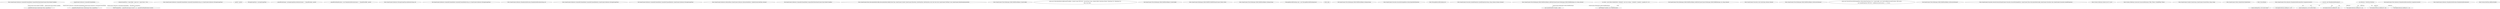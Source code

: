 digraph  {
n17 [label="QuantConnect.Indicators.CommodityChannelIndex", span=""];
n0 [cluster="QuantConnect.Indicators.CommodityChannelIndex.CommodityChannelIndex(string, int, QuantConnect.Indicators.MovingAverageType)", label="Entry QuantConnect.Indicators.CommodityChannelIndex.CommodityChannelIndex(string, int, QuantConnect.Indicators.MovingAverageType)", span="55-55"];
n1 [cluster="QuantConnect.Indicators.CommodityChannelIndex.CommodityChannelIndex(string, int, QuantConnect.Indicators.MovingAverageType)", label="_period = period", span="58-58"];
n2 [cluster="QuantConnect.Indicators.CommodityChannelIndex.CommodityChannelIndex(string, int, QuantConnect.Indicators.MovingAverageType)", label="MovingAverageType = movingAverageType", span="59-59"];
n3 [cluster="QuantConnect.Indicators.CommodityChannelIndex.CommodityChannelIndex(string, int, QuantConnect.Indicators.MovingAverageType)", label="_typicalPriceAverage = movingAverageType.AsIndicator(name + ''_TypicalPriceAvg'', period)", span="60-60"];
n4 [cluster="QuantConnect.Indicators.CommodityChannelIndex.CommodityChannelIndex(string, int, QuantConnect.Indicators.MovingAverageType)", label="_typicalPriceMeanDeviation = new MeanAbsoluteDeviation(name + ''_TypicalPriceMAD'', period)", span="61-61"];
n6 [cluster="QuantConnect.Indicators.MovingAverageType.AsIndicator(string, int)", label="Entry QuantConnect.Indicators.MovingAverageType.AsIndicator(string, int)", span="54-54"];
n5 [cluster="QuantConnect.Indicators.CommodityChannelIndex.CommodityChannelIndex(string, int, QuantConnect.Indicators.MovingAverageType)", label="Exit QuantConnect.Indicators.CommodityChannelIndex.CommodityChannelIndex(string, int, QuantConnect.Indicators.MovingAverageType)", span="55-55"];
n7 [cluster="QuantConnect.Indicators.MeanAbsoluteDeviation.MeanAbsoluteDeviation(string, int)", label="Entry QuantConnect.Indicators.MeanAbsoluteDeviation.MeanAbsoluteDeviation(string, int)", span="42-42"];
n8 [cluster="QuantConnect.Indicators.CommodityChannelIndex.CommodityChannelIndex(int, QuantConnect.Indicators.MovingAverageType)", label="Entry QuantConnect.Indicators.CommodityChannelIndex.CommodityChannelIndex(int, QuantConnect.Indicators.MovingAverageType)", span="64-64"];
n9 [cluster="QuantConnect.Indicators.CommodityChannelIndex.CommodityChannelIndex(int, QuantConnect.Indicators.MovingAverageType)", label="Exit QuantConnect.Indicators.CommodityChannelIndex.CommodityChannelIndex(int, QuantConnect.Indicators.MovingAverageType)", span="64-64"];
n10 [cluster="QuantConnect.Indicators.CommodityChannelIndex.ComputeNextValue(QuantConnect.Data.Market.TradeBar)", label="Entry QuantConnect.Indicators.CommodityChannelIndex.ComputeNextValue(QuantConnect.Data.Market.TradeBar)", span="81-81"];
n11 [cluster="QuantConnect.Indicators.CommodityChannelIndex.ComputeNextValue(QuantConnect.Data.Market.TradeBar)", label="decimal typicalPrice = (input.High + input.Low + input.Close) / 3.0m", span="82-82"];
n12 [cluster="QuantConnect.Indicators.CommodityChannelIndex.ComputeNextValue(QuantConnect.Data.Market.TradeBar)", label="_typicalPriceAverage.Update(input.Time, typicalPrice)", span="84-84"];
n13 [cluster="QuantConnect.Indicators.CommodityChannelIndex.ComputeNextValue(QuantConnect.Data.Market.TradeBar)", label="_typicalPriceMeanDeviation.Update(input.Time, typicalPrice)", span="85-85"];
n14 [cluster="QuantConnect.Indicators.CommodityChannelIndex.ComputeNextValue(QuantConnect.Data.Market.TradeBar)", label="return (typicalPrice - _typicalPriceAverage.Current) / (_k * _typicalPriceMeanDeviation.Current);", span="87-87"];
n16 [cluster="QuantConnect.Indicators.IndicatorBase<QuantConnect.Indicators.IndicatorDataPoint>.Update(System.DateTime, decimal)", label="Entry QuantConnect.Indicators.IndicatorBase<QuantConnect.Indicators.IndicatorDataPoint>.Update(System.DateTime, decimal)", span="33-33"];
n15 [cluster="QuantConnect.Indicators.CommodityChannelIndex.ComputeNextValue(QuantConnect.Data.Market.TradeBar)", label="Exit QuantConnect.Indicators.CommodityChannelIndex.ComputeNextValue(QuantConnect.Data.Market.TradeBar)", span="81-81"];
m1_10 [cluster="QuantConnect.Data.SubscriptionDataConfig.SubscriptionDataConfig(System.Type, QuantConnect.Symbol, QuantConnect.Resolution, DateTimeZone, DateTimeZone, bool, bool, bool, bool, QuantConnect.TickType?, bool, QuantConnect.DataNormalizationMode)", file="MeanAbsoluteDeviation.cs", label="Entry QuantConnect.Data.SubscriptionDataConfig.SubscriptionDataConfig(System.Type, QuantConnect.Symbol, QuantConnect.Resolution, DateTimeZone, DateTimeZone, bool, bool, bool, bool, QuantConnect.TickType?, bool, QuantConnect.DataNormalizationMode)", span="157-157"];
m1_5 [cluster="QuantConnect.Tests.Brokerages.GDAX.GDAXTestsHelpers.CreateConfig()", file="MeanAbsoluteDeviation.cs", label="Entry QuantConnect.Tests.Brokerages.GDAX.GDAXTestsHelpers.CreateConfig()", span="19-19"];
m1_8 [cluster="QuantConnect.Tests.Brokerages.GDAX.GDAXTestsHelpers.CreateConfig()", file="MeanAbsoluteDeviation.cs", label="return new SubscriptionDataConfig(typeof(TradeBar), Symbol.Create(''BTCUSD'', SecurityType.Crypto, Market.GDAX), Resolution.Minute, TimeZones.Utc, TimeZones.Utc, \r\n                false, true, false);", span="21-22"];
m1_9 [cluster="QuantConnect.Tests.Brokerages.GDAX.GDAXTestsHelpers.CreateConfig()", file="MeanAbsoluteDeviation.cs", label="Exit QuantConnect.Tests.Brokerages.GDAX.GDAXTestsHelpers.CreateConfig()", span="19-19"];
m1_20 [cluster="QuantConnect.Brokerages.GDAX.GDAXFill.GDAXFill(QuantConnect.Orders.Order)", file="MeanAbsoluteDeviation.cs", label="Entry QuantConnect.Brokerages.GDAX.GDAXFill.GDAXFill(QuantConnect.Orders.Order)", span="49-49"];
m1_21 [cluster="QuantConnect.Tests.Brokerages.GDAX.GDAXTestsHelpers.GetArgs(string)", file="MeanAbsoluteDeviation.cs", label="Entry QuantConnect.Tests.Brokerages.GDAX.GDAXTestsHelpers.GetArgs(string)", span="32-32"];
m1_22 [cluster="QuantConnect.Tests.Brokerages.GDAX.GDAXTestsHelpers.GetArgs(string)", file="MeanAbsoluteDeviation.cs", label="MessageReceivedEventArgs args = new MessageReceivedEventArgs(json)", span="34-34"];
m1_23 [cluster="QuantConnect.Tests.Brokerages.GDAX.GDAXTestsHelpers.GetArgs(string)", file="MeanAbsoluteDeviation.cs", label="return args;", span="36-36"];
m1_24 [cluster="QuantConnect.Tests.Brokerages.GDAX.GDAXTestsHelpers.GetArgs(string)", file="MeanAbsoluteDeviation.cs", label="Exit QuantConnect.Tests.Brokerages.GDAX.GDAXTestsHelpers.GetArgs(string)", span="32-32"];
m1_4 [cluster="QuantConnect.Securities.SecurityExchangeHours.AlwaysOpen(DateTimeZone)", file="MeanAbsoluteDeviation.cs", label="Entry QuantConnect.Securities.SecurityExchangeHours.AlwaysOpen(DateTimeZone)", span="82-82"];
m1_25 [cluster="MessageReceivedEventArgs.cstr", file="MeanAbsoluteDeviation.cs", label="Entry MessageReceivedEventArgs.cstr", span=""];
m1_7 [cluster="QuantConnect.Securities.SymbolProperties.SymbolProperties(string, string, decimal, decimal, decimal)", file="MeanAbsoluteDeviation.cs", label="Entry QuantConnect.Securities.SymbolProperties.SymbolProperties(string, string, decimal, decimal, decimal)", span="70-70"];
m1_12 [cluster="QuantConnect.Tests.Brokerages.GDAX.GDAXTestsHelpers.AddOrder(QuantConnect.Brokerages.GDAX.GDAXBrokerage, int, string, decimal)", file="MeanAbsoluteDeviation.cs", label="Entry QuantConnect.Tests.Brokerages.GDAX.GDAXTestsHelpers.AddOrder(QuantConnect.Brokerages.GDAX.GDAXBrokerage, int, string, decimal)", span="25-25"];
m1_13 [cluster="QuantConnect.Tests.Brokerages.GDAX.GDAXTestsHelpers.AddOrder(QuantConnect.Brokerages.GDAX.GDAXBrokerage, int, string, decimal)", file="MeanAbsoluteDeviation.cs", label="var order = new Orders.MarketOrder { BrokerId = new List<string> { brokerId }, Quantity = quantity, Id = id }", span="27-27"];
m1_14 [cluster="QuantConnect.Tests.Brokerages.GDAX.GDAXTestsHelpers.AddOrder(QuantConnect.Brokerages.GDAX.GDAXBrokerage, int, string, decimal)", file="MeanAbsoluteDeviation.cs", label="unit.CachedOrderIDs.TryAdd(1, order)", span="28-28"];
m1_15 [cluster="QuantConnect.Tests.Brokerages.GDAX.GDAXTestsHelpers.AddOrder(QuantConnect.Brokerages.GDAX.GDAXBrokerage, int, string, decimal)", file="MeanAbsoluteDeviation.cs", label="unit.FillSplit.TryAdd(id, new GDAXFill(order))", span="29-29"];
m1_16 [cluster="QuantConnect.Tests.Brokerages.GDAX.GDAXTestsHelpers.AddOrder(QuantConnect.Brokerages.GDAX.GDAXBrokerage, int, string, decimal)", file="MeanAbsoluteDeviation.cs", label="Exit QuantConnect.Tests.Brokerages.GDAX.GDAXTestsHelpers.AddOrder(QuantConnect.Brokerages.GDAX.GDAXBrokerage, int, string, decimal)", span="25-25"];
m1_6 [cluster="QuantConnect.Securities.Cash.Cash(string, decimal, decimal)", file="MeanAbsoluteDeviation.cs", label="Entry QuantConnect.Securities.Cash.Cash(string, decimal, decimal)", span="68-68"];
m1_0 [cluster="QuantConnect.Tests.Brokerages.GDAX.GDAXTestsHelpers.GetSecurity(decimal)", file="MeanAbsoluteDeviation.cs", label="Entry QuantConnect.Tests.Brokerages.GDAX.GDAXTestsHelpers.GetSecurity(decimal)", span="13-13"];
m1_1 [cluster="QuantConnect.Tests.Brokerages.GDAX.GDAXTestsHelpers.GetSecurity(decimal)", file="MeanAbsoluteDeviation.cs", label="return new Security(SecurityExchangeHours.AlwaysOpen(TimeZones.Utc), CreateConfig(), new Cash(CashBook.AccountCurrency, 1000, price), \r\n                new SymbolProperties(''BTCUSD'', CashBook.AccountCurrency, 1, 1, 0.01m));", span="15-16"];
m1_2 [cluster="QuantConnect.Tests.Brokerages.GDAX.GDAXTestsHelpers.GetSecurity(decimal)", file="MeanAbsoluteDeviation.cs", label="Exit QuantConnect.Tests.Brokerages.GDAX.GDAXTestsHelpers.GetSecurity(decimal)", span="13-13"];
m1_3 [cluster="QuantConnect.Securities.Security.Security(QuantConnect.Securities.SecurityExchangeHours, QuantConnect.Data.SubscriptionDataConfig, QuantConnect.Securities.Cash, QuantConnect.Securities.SymbolProperties)", file="MeanAbsoluteDeviation.cs", label="Entry QuantConnect.Securities.Security.Security(QuantConnect.Securities.SecurityExchangeHours, QuantConnect.Data.SubscriptionDataConfig, QuantConnect.Securities.Cash, QuantConnect.Securities.SymbolProperties)", span="317-317"];
m1_18 [cluster="System.Collections.Generic.List<T>.List()", file="MeanAbsoluteDeviation.cs", label="Entry System.Collections.Generic.List<T>.List()", span="0-0"];
m1_19 [cluster="System.Collections.Concurrent.ConcurrentDictionary<TKey, TValue>.TryAdd(TKey, TValue)", file="MeanAbsoluteDeviation.cs", label="Entry System.Collections.Concurrent.ConcurrentDictionary<TKey, TValue>.TryAdd(TKey, TValue)", span="0-0"];
m1_11 [cluster="QuantConnect.Symbol.Create(string, QuantConnect.SecurityType, string, string)", file="MeanAbsoluteDeviation.cs", label="Entry QuantConnect.Symbol.Create(string, QuantConnect.SecurityType, string, string)", span="45-45"];
m1_17 [cluster="QuantConnect.Orders.MarketOrder.MarketOrder()", file="MeanAbsoluteDeviation.cs", label="Entry QuantConnect.Orders.MarketOrder.MarketOrder()", span="28-28"];
m2_17 [cluster="Unk.AreEqual", file="MeanAbsoluteDeviationTests.cs", label="Entry Unk.AreEqual", span=""];
m2_0 [cluster="QuantConnect.Tests.Indicators.MeanAbsoluteDeviationTests.ComputesCorrectly()", file="MeanAbsoluteDeviationTests.cs", label="Entry QuantConnect.Tests.Indicators.MeanAbsoluteDeviationTests.ComputesCorrectly()", span="23-23"];
m2_1 [cluster="QuantConnect.Tests.Indicators.MeanAbsoluteDeviationTests.ComputesCorrectly()", file="MeanAbsoluteDeviationTests.cs", label="var std = new MeanAbsoluteDeviation(3)", span="26-26"];
m2_2 [cluster="QuantConnect.Tests.Indicators.MeanAbsoluteDeviationTests.ComputesCorrectly()", file="MeanAbsoluteDeviationTests.cs", label="var reference = DateTime.MinValue", span="27-27"];
m2_3 [cluster="QuantConnect.Tests.Indicators.MeanAbsoluteDeviationTests.ComputesCorrectly()", file="MeanAbsoluteDeviationTests.cs", label="std.Update(reference.AddDays(1), 1m)", span="29-29"];
m2_4 [cluster="QuantConnect.Tests.Indicators.MeanAbsoluteDeviationTests.ComputesCorrectly()", file="MeanAbsoluteDeviationTests.cs", label="Assert.AreEqual(0m, std.Current.Value)", span="30-30"];
m2_5 [cluster="QuantConnect.Tests.Indicators.MeanAbsoluteDeviationTests.ComputesCorrectly()", file="MeanAbsoluteDeviationTests.cs", label="std.Update(reference.AddDays(2), -1m)", span="32-32"];
m2_6 [cluster="QuantConnect.Tests.Indicators.MeanAbsoluteDeviationTests.ComputesCorrectly()", file="MeanAbsoluteDeviationTests.cs", label="Assert.AreEqual(1m, std.Current.Value)", span="33-33"];
m2_7 [cluster="QuantConnect.Tests.Indicators.MeanAbsoluteDeviationTests.ComputesCorrectly()", file="MeanAbsoluteDeviationTests.cs", label="std.Update(reference.AddDays(3), 1m)", span="35-35"];
m2_9 [cluster="QuantConnect.Tests.Indicators.MeanAbsoluteDeviationTests.ComputesCorrectly()", file="MeanAbsoluteDeviationTests.cs", label="std.Update(reference.AddDays(4), -2m)", span="38-38"];
m2_11 [cluster="QuantConnect.Tests.Indicators.MeanAbsoluteDeviationTests.ComputesCorrectly()", file="MeanAbsoluteDeviationTests.cs", label="std.Update(reference.AddDays(5), 3m)", span="41-41"];
m2_13 [cluster="QuantConnect.Tests.Indicators.MeanAbsoluteDeviationTests.ComputesCorrectly()", file="MeanAbsoluteDeviationTests.cs", label="Exit QuantConnect.Tests.Indicators.MeanAbsoluteDeviationTests.ComputesCorrectly()", span="23-23"];
m2_14 [cluster="QuantConnect.Indicators.MeanAbsoluteDeviation.MeanAbsoluteDeviation(int)", file="MeanAbsoluteDeviationTests.cs", label="Entry QuantConnect.Indicators.MeanAbsoluteDeviation.MeanAbsoluteDeviation(int)", span="31-31"];
m2_15 [cluster="System.DateTime.AddDays(double)", file="MeanAbsoluteDeviationTests.cs", label="Entry System.DateTime.AddDays(double)", span="0-0"];
n17 -> n12  [color=darkseagreen4, key=1, label="QuantConnect.Indicators.CommodityChannelIndex", style=dashed];
n17 -> n13  [color=darkseagreen4, key=1, label="QuantConnect.Indicators.CommodityChannelIndex", style=dashed];
n17 -> n14  [color=darkseagreen4, key=1, label="QuantConnect.Indicators.CommodityChannelIndex", style=dashed];
n10 -> n12  [color=darkseagreen4, key=1, label="QuantConnect.Data.Market.TradeBar", style=dashed];
n10 -> n13  [color=darkseagreen4, key=1, label="QuantConnect.Data.Market.TradeBar", style=dashed];
n11 -> n13  [color=darkseagreen4, key=1, label=typicalPrice, style=dashed];
n11 -> n14  [color=darkseagreen4, key=1, label=typicalPrice, style=dashed];
m1_12 -> m1_14  [color=darkseagreen4, key=1, label="QuantConnect.Brokerages.GDAX.GDAXBrokerage", style=dashed];
m1_12 -> m1_15  [color=darkseagreen4, key=1, label="QuantConnect.Brokerages.GDAX.GDAXBrokerage", style=dashed];
m1_13 -> m1_15  [color=darkseagreen4, key=1, label=order, style=dashed];
m2_1 -> m2_3  [color=darkseagreen4, key=1, label=std, style=dashed];
m2_1 -> m2_4  [color=darkseagreen4, key=1, label=std, style=dashed];
m2_1 -> m2_5  [color=darkseagreen4, key=1, label=std, style=dashed];
m2_1 -> m2_6  [color=darkseagreen4, key=1, label=std, style=dashed];
m2_1 -> m2_7  [color=darkseagreen4, key=1, label=std, style=dashed];
m2_1 -> m2_9  [color=darkseagreen4, key=1, label=std, style=dashed];
m2_1 -> m2_11  [color=darkseagreen4, key=1, label=std, style=dashed];
m2_2 -> m2_5  [color=darkseagreen4, key=1, label=reference, style=dashed];
m2_2 -> m2_7  [color=darkseagreen4, key=1, label=reference, style=dashed];
m2_2 -> m2_9  [color=darkseagreen4, key=1, label=reference, style=dashed];
m2_2 -> m2_11  [color=darkseagreen4, key=1, label=reference, style=dashed];
}
